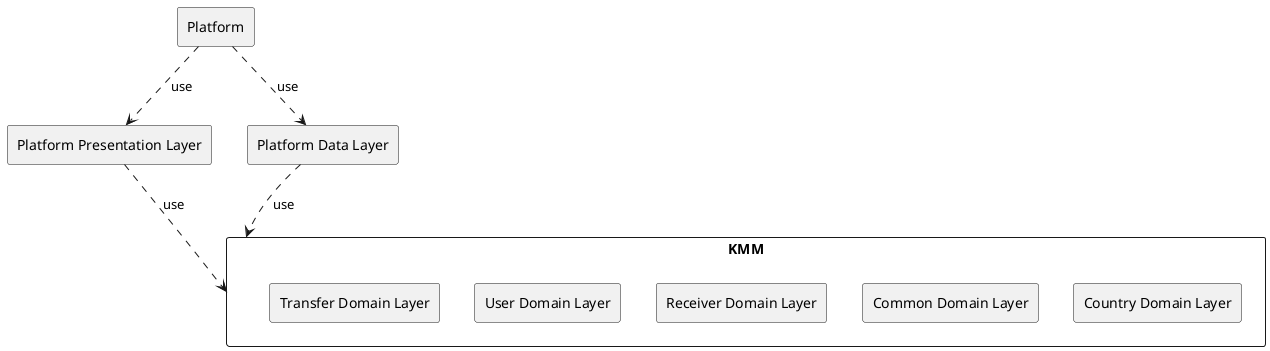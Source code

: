 @startuml

package "Platform" <<Rectangle>> {
}

package "KMM" <<Rectangle>> {
    package "Country Domain Layer" <<Rectangle>> {
    }

    package "Common Domain Layer" <<Rectangle>> {
    }

    package "Receiver Domain Layer" <<Rectangle>> {
    }

    package "User Domain Layer" <<Rectangle>> {
    }

    package "Transfer Domain Layer" <<Rectangle>> {
    }
}

package "Platform Presentation Layer" <<Rectangle>> {
}

package "Platform Data Layer" <<Rectangle>> {
}

"Platform Presentation Layer" ..> "KMM" : use
"Platform Data Layer" ..> "KMM" : use
"Platform" ..> "Platform Presentation Layer" : use
"Platform" ..> "Platform Data Layer" : use


@enduml
